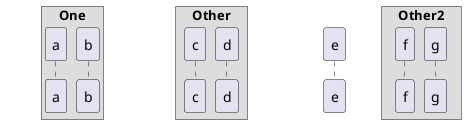 {
  "sha1": "n0e0mi9lszvfseeeeosyvpkfshu40k",
  "insertion": {
    "when": "2024-06-04T17:28:38.023Z",
    "url": "http://forum.plantuml.net/7817/how-to-use-boxpadding-with-teoz",
    "user": "plantuml@gmail.com"
  }
}
@startuml
!pragma teoz true
skinparam BoxPadding 30

box "One"
  participant a
  participant b
end box

box "Other"
  participant c
  participant d
end box

  participant e

box "Other2"
  participant f
  participant g
end box
@enduml
